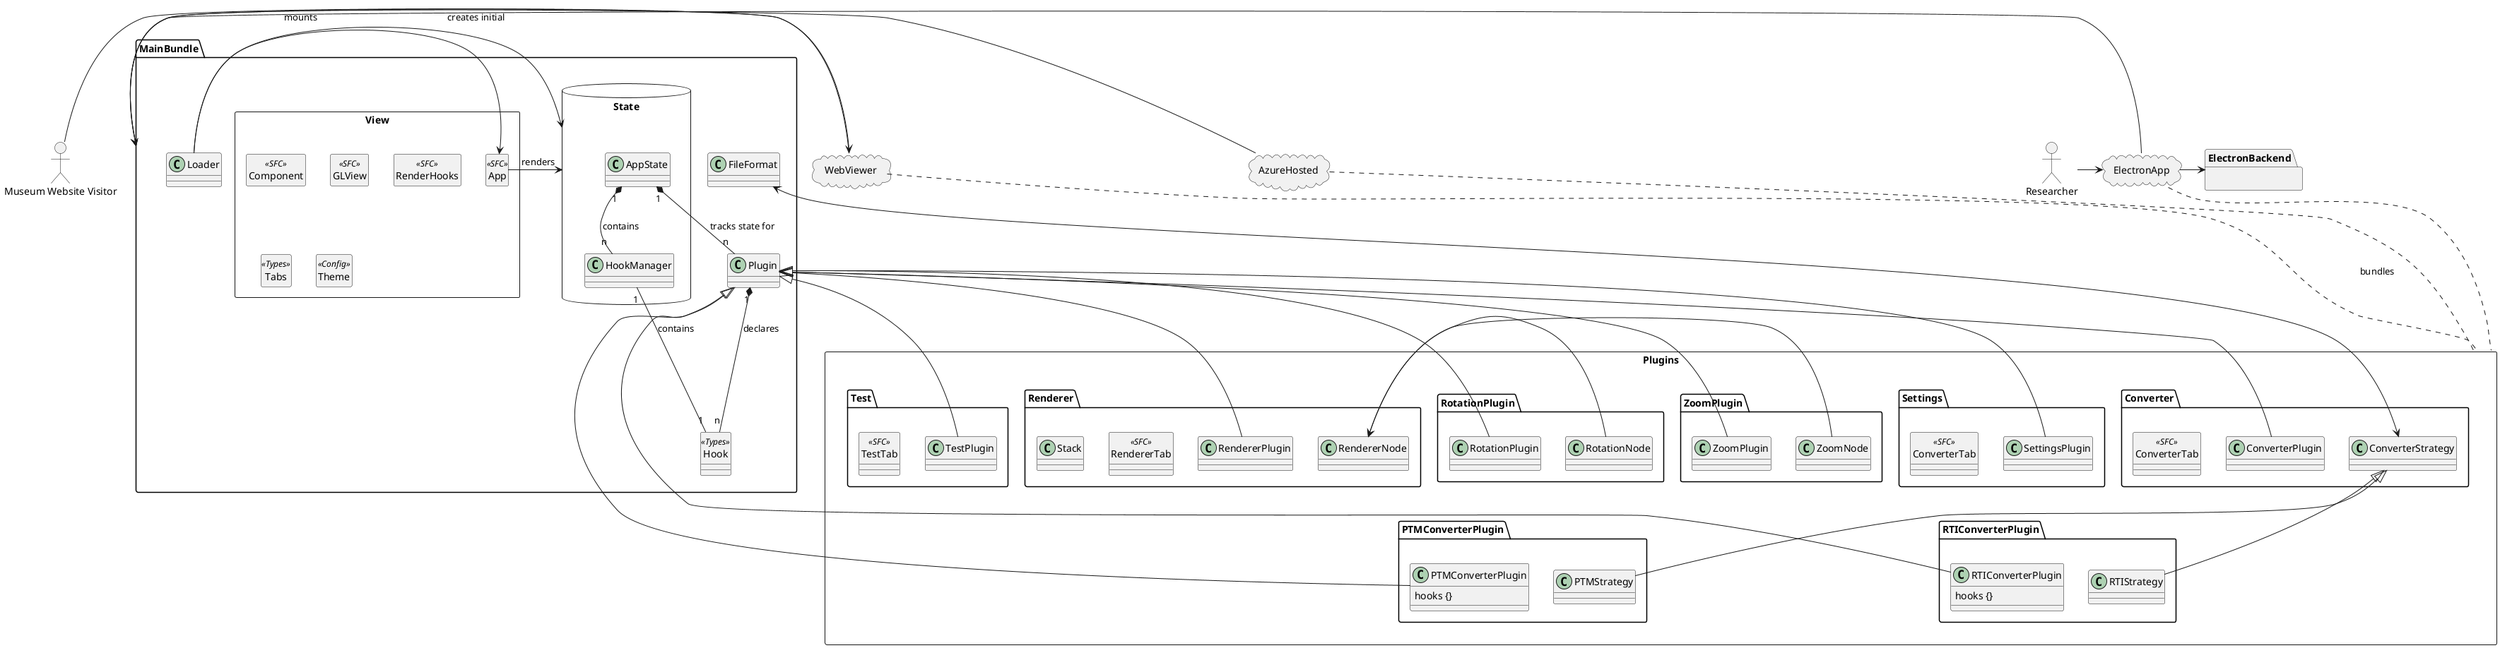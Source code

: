 @startuml main
package MainBundle {
    database State {
        class AppState {

        }
        class HookManager {

        }
        AppState "1" *-- "n" HookManager : contains
    }
    AppState "1" *-- "n" Plugin : tracks state for
    rectangle View {
        class App<<SFC>>
        class Component<<SFC>>
        class GLView<<SFC>>
        class RenderHooks<<SFC>>
        class Tabs<<Types>>
        class Theme<<Config>>
        hide members
    }
    class Plugin {

    }
    class Hook <<Types>> {

    }
    class Loader {

    }
    class FileFormat {

    }
}
HookManager "1" -- "1" Hook : contains

rectangle Plugins {
    package Renderer {
        class RendererPlugin {

        }
        Plugin <|-- RendererPlugin
        class RendererTab<<SFC>>
        class Stack {

        }
        class RendererNode {

        }
    }
    package RotationPlugin {
        class RotationPlugin {

        }
        Plugin <|-- RotationPlugin
        class RotationNode {
            
        }
    }
    RendererNode <- RotationNode
    package ZoomPlugin {
        class ZoomPlugin {

        }
        Plugin <|-- ZoomPlugin
        class ZoomNode {
            
        }
    }
    RendererNode <- ZoomNode 
    package Converter {
         class ConverterPlugin {
            
        }
        class ConverterTab<<SFC>>
        class ConverterStrategy {
            
        }
        Plugin <|-- ConverterPlugin
    }
    package PTMConverterPlugin {
         class PTMConverterPlugin {
            hooks {}
        }
        class PTMStrategy {

        }
        Plugin <|-- PTMConverterPlugin
    }
    ConverterStrategy <|-- PTMStrategy
    package RTIConverterPlugin {
         class RTIConverterPlugin {
            hooks {}
        }
        class RTIStrategy {

        }
        Plugin <|-- RTIConverterPlugin
    }
    ConverterStrategy <|-- RTIStrategy
    package Settings {
        class SettingsPlugin {
            
        }
        class ConverterTab<<SFC>>
        Plugin <|-- SettingsPlugin
    }
    package Test {
         class TestPlugin {
            
        }
        class TestTab<<SFC>>
        Plugin <|-- TestPlugin
    }
}
FileFormat <-> ConverterStrategy
package ElectronBackend {

}

cloud WebViewer {
 
}

WebViewer -> MainBundle

cloud ElectronApp {
 
}

cloud AzureHosted {
 
}

AzureHosted -> MainBundle

ElectronApp -> MainBundle
ElectronApp -> ElectronBackend

mix_actor "Museum Website Visitor"
"Museum Website Visitor" -> WebViewer

mix_actor "Researcher"
"Researcher" -> ElectronApp


WebViewer .. Plugins :bundles
AzureHosted .. Plugins
ElectronApp .. Plugins

Loader -> State : creates initial
Loader -> App : mounts
App -> State : renders

Plugin "1" *-- "n" Hook : declares

hide <<SFC>> circle
hide <<Config>> circle
hide <<Types>> circle
@enduml
